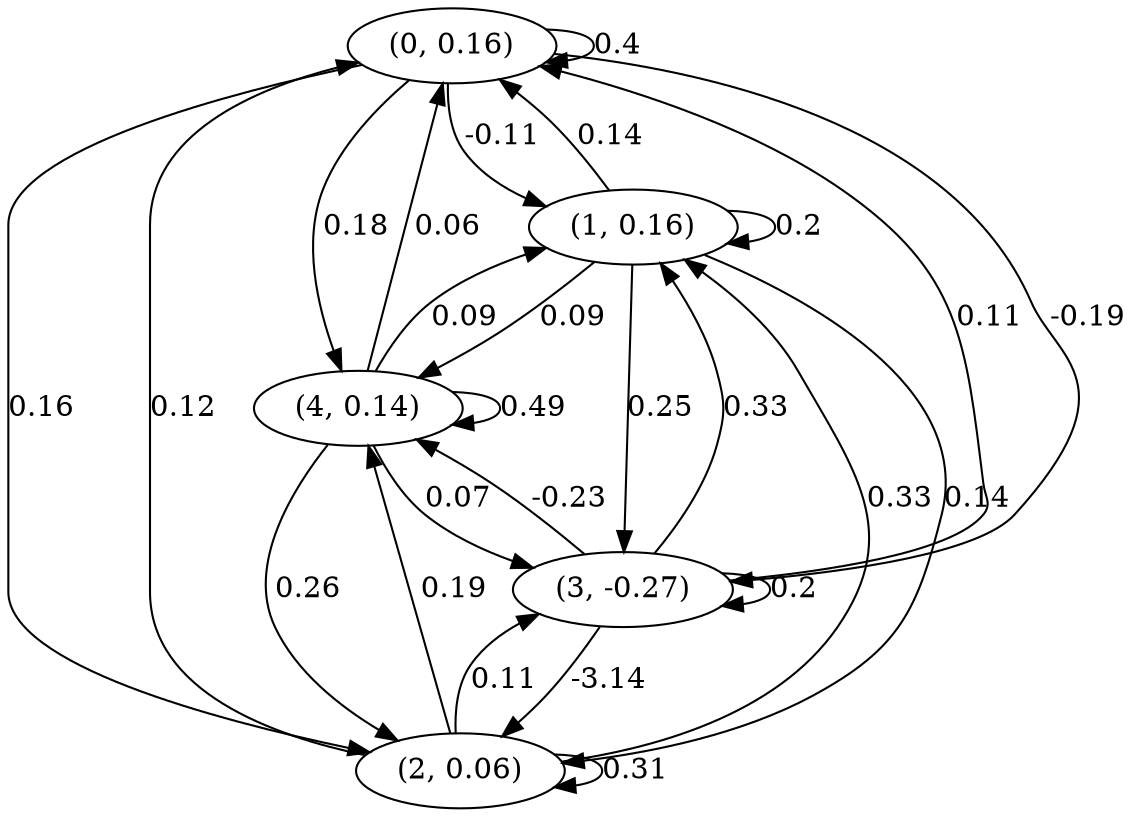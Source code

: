 digraph {
    0 [ label = "(0, 0.16)" ]
    1 [ label = "(1, 0.16)" ]
    2 [ label = "(2, 0.06)" ]
    3 [ label = "(3, -0.27)" ]
    4 [ label = "(4, 0.14)" ]
    0 -> 0 [ label = "0.4" ]
    1 -> 1 [ label = "0.2" ]
    2 -> 2 [ label = "0.31" ]
    3 -> 3 [ label = "0.2" ]
    4 -> 4 [ label = "0.49" ]
    1 -> 0 [ label = "0.14" ]
    2 -> 0 [ label = "0.12" ]
    3 -> 0 [ label = "0.11" ]
    4 -> 0 [ label = "0.06" ]
    0 -> 1 [ label = "-0.11" ]
    2 -> 1 [ label = "0.33" ]
    3 -> 1 [ label = "0.33" ]
    4 -> 1 [ label = "0.09" ]
    0 -> 2 [ label = "0.16" ]
    1 -> 2 [ label = "0.14" ]
    3 -> 2 [ label = "-3.14" ]
    4 -> 2 [ label = "0.26" ]
    0 -> 3 [ label = "-0.19" ]
    1 -> 3 [ label = "0.25" ]
    2 -> 3 [ label = "0.11" ]
    4 -> 3 [ label = "0.07" ]
    0 -> 4 [ label = "0.18" ]
    1 -> 4 [ label = "0.09" ]
    2 -> 4 [ label = "0.19" ]
    3 -> 4 [ label = "-0.23" ]
}

